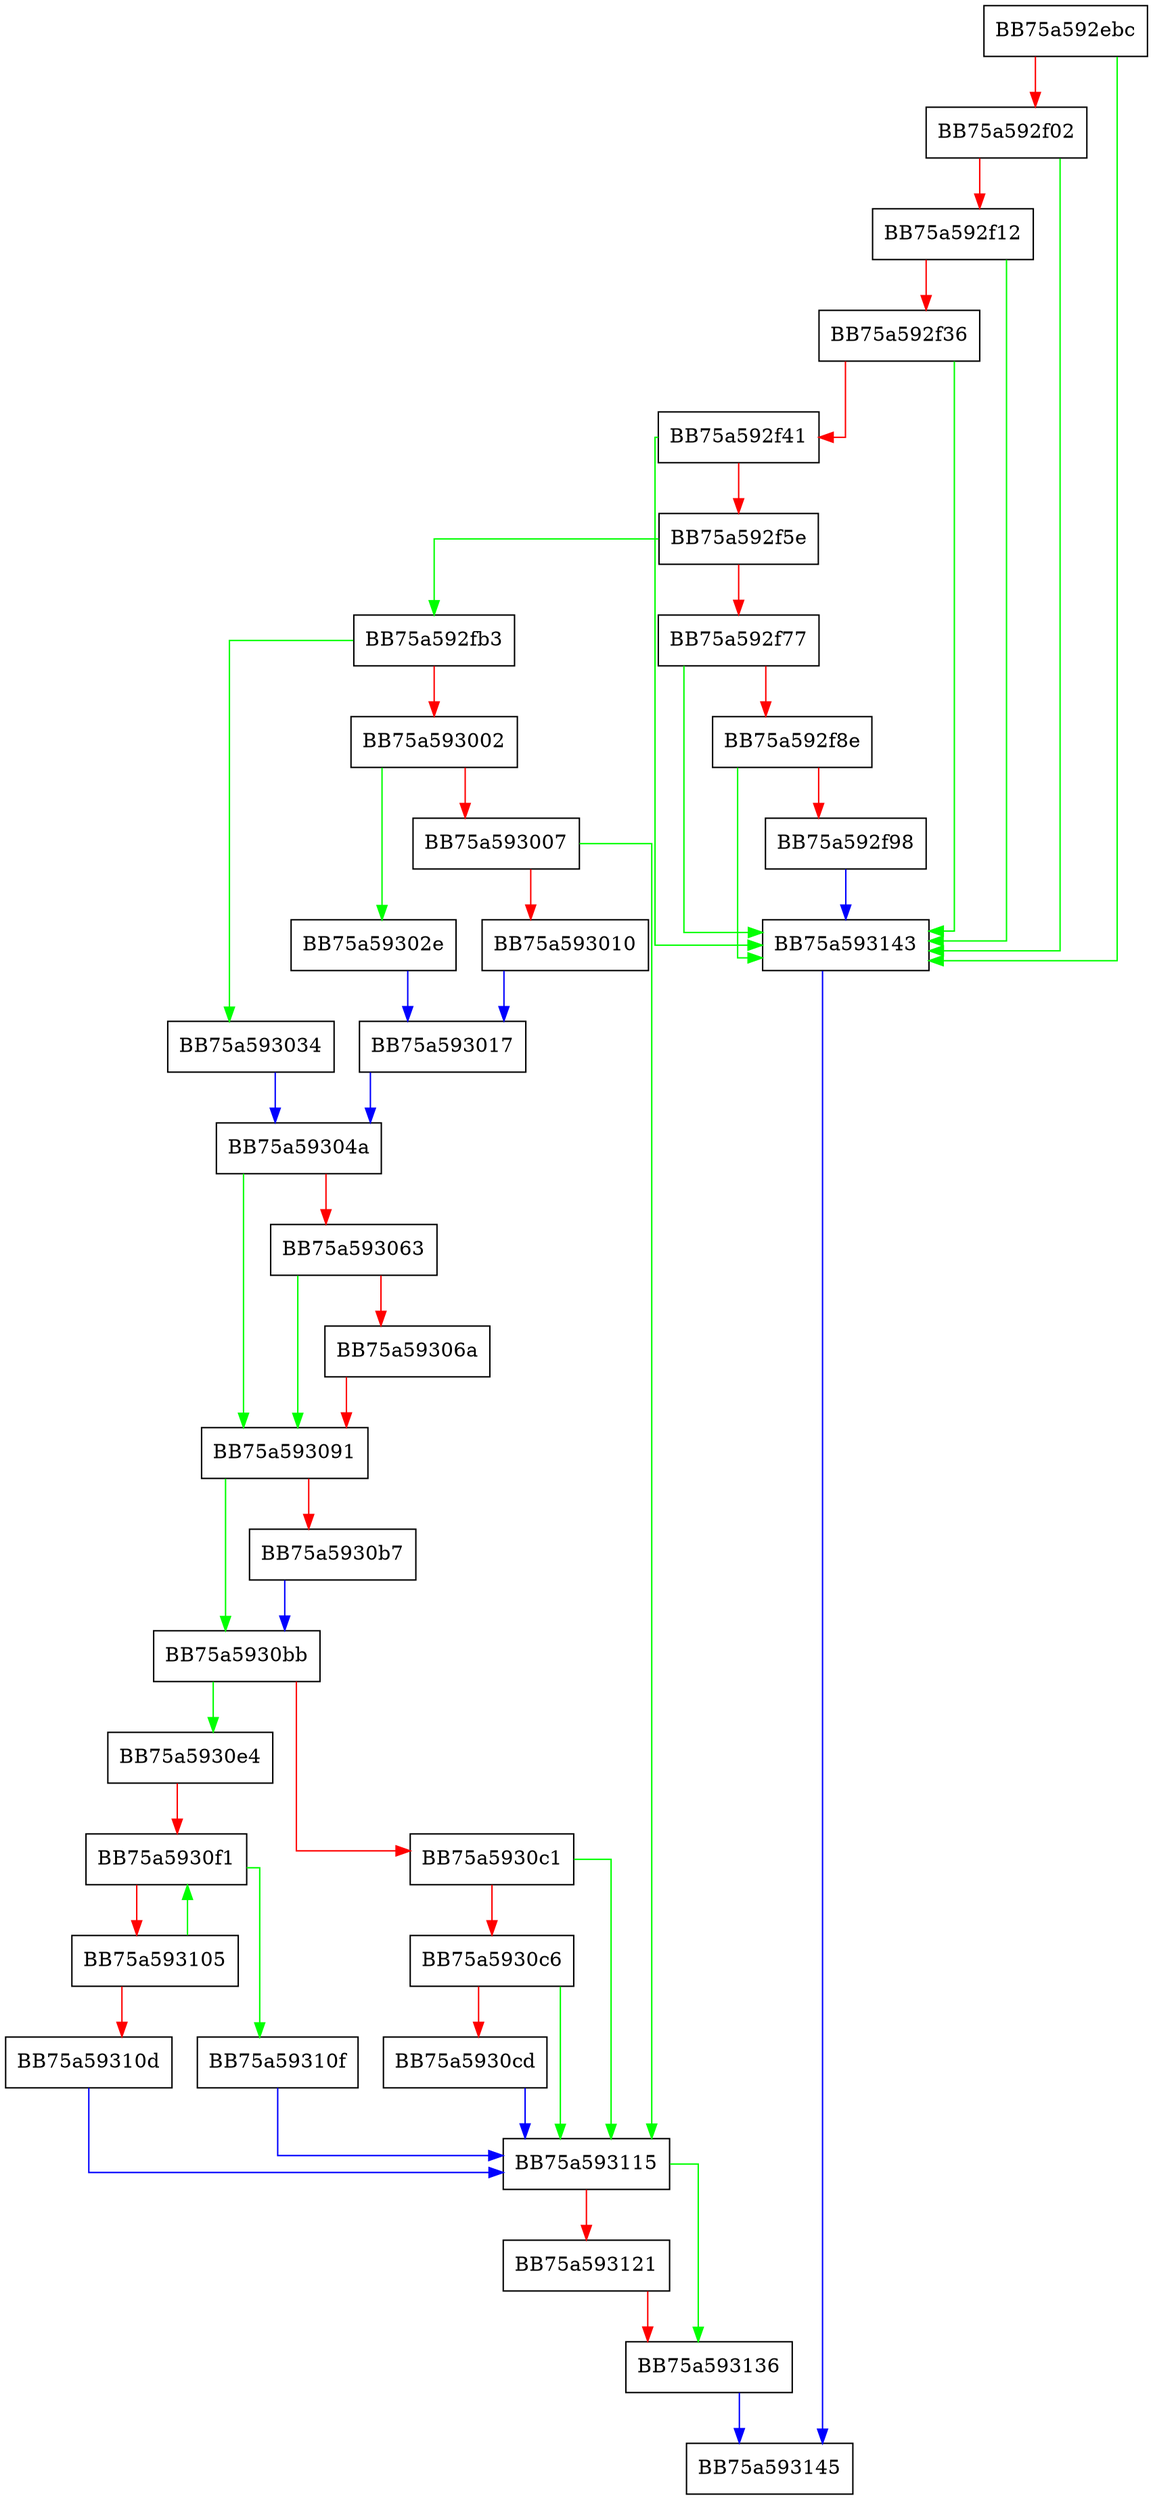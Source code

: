 digraph ScanVisioDocument {
  node [shape="box"];
  graph [splines=ortho];
  BB75a592ebc -> BB75a593143 [color="green"];
  BB75a592ebc -> BB75a592f02 [color="red"];
  BB75a592f02 -> BB75a593143 [color="green"];
  BB75a592f02 -> BB75a592f12 [color="red"];
  BB75a592f12 -> BB75a593143 [color="green"];
  BB75a592f12 -> BB75a592f36 [color="red"];
  BB75a592f36 -> BB75a593143 [color="green"];
  BB75a592f36 -> BB75a592f41 [color="red"];
  BB75a592f41 -> BB75a593143 [color="green"];
  BB75a592f41 -> BB75a592f5e [color="red"];
  BB75a592f5e -> BB75a592fb3 [color="green"];
  BB75a592f5e -> BB75a592f77 [color="red"];
  BB75a592f77 -> BB75a593143 [color="green"];
  BB75a592f77 -> BB75a592f8e [color="red"];
  BB75a592f8e -> BB75a593143 [color="green"];
  BB75a592f8e -> BB75a592f98 [color="red"];
  BB75a592f98 -> BB75a593143 [color="blue"];
  BB75a592fb3 -> BB75a593034 [color="green"];
  BB75a592fb3 -> BB75a593002 [color="red"];
  BB75a593002 -> BB75a59302e [color="green"];
  BB75a593002 -> BB75a593007 [color="red"];
  BB75a593007 -> BB75a593115 [color="green"];
  BB75a593007 -> BB75a593010 [color="red"];
  BB75a593010 -> BB75a593017 [color="blue"];
  BB75a593017 -> BB75a59304a [color="blue"];
  BB75a59302e -> BB75a593017 [color="blue"];
  BB75a593034 -> BB75a59304a [color="blue"];
  BB75a59304a -> BB75a593091 [color="green"];
  BB75a59304a -> BB75a593063 [color="red"];
  BB75a593063 -> BB75a593091 [color="green"];
  BB75a593063 -> BB75a59306a [color="red"];
  BB75a59306a -> BB75a593091 [color="red"];
  BB75a593091 -> BB75a5930bb [color="green"];
  BB75a593091 -> BB75a5930b7 [color="red"];
  BB75a5930b7 -> BB75a5930bb [color="blue"];
  BB75a5930bb -> BB75a5930e4 [color="green"];
  BB75a5930bb -> BB75a5930c1 [color="red"];
  BB75a5930c1 -> BB75a593115 [color="green"];
  BB75a5930c1 -> BB75a5930c6 [color="red"];
  BB75a5930c6 -> BB75a593115 [color="green"];
  BB75a5930c6 -> BB75a5930cd [color="red"];
  BB75a5930cd -> BB75a593115 [color="blue"];
  BB75a5930e4 -> BB75a5930f1 [color="red"];
  BB75a5930f1 -> BB75a59310f [color="green"];
  BB75a5930f1 -> BB75a593105 [color="red"];
  BB75a593105 -> BB75a5930f1 [color="green"];
  BB75a593105 -> BB75a59310d [color="red"];
  BB75a59310d -> BB75a593115 [color="blue"];
  BB75a59310f -> BB75a593115 [color="blue"];
  BB75a593115 -> BB75a593136 [color="green"];
  BB75a593115 -> BB75a593121 [color="red"];
  BB75a593121 -> BB75a593136 [color="red"];
  BB75a593136 -> BB75a593145 [color="blue"];
  BB75a593143 -> BB75a593145 [color="blue"];
}